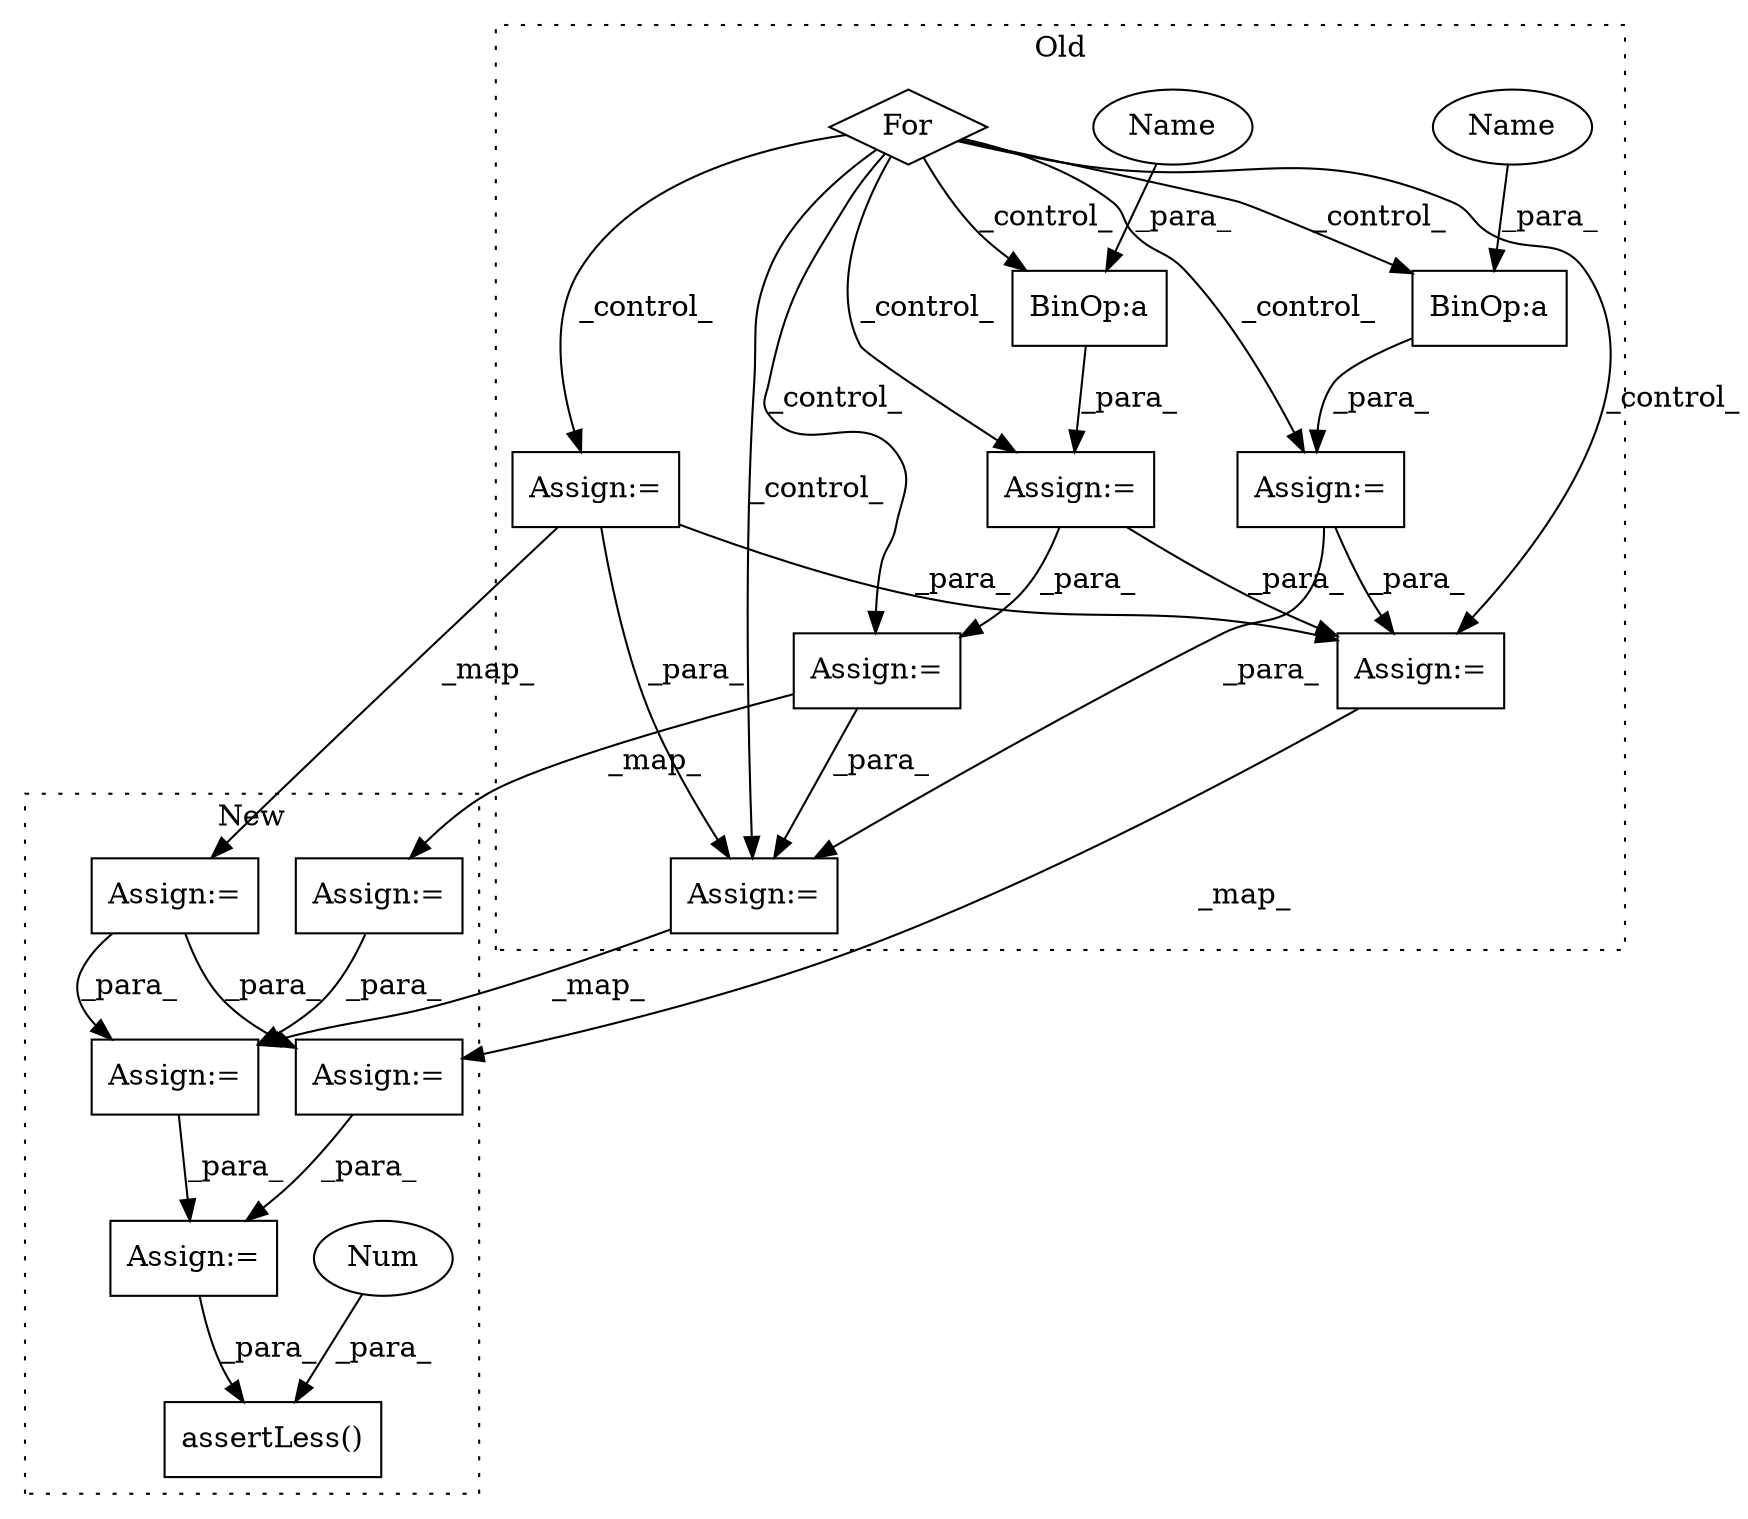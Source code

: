 digraph G {
subgraph cluster0 {
1 [label="For" a="107" s="5941,5966" l="4,14" shape="diamond"];
3 [label="BinOp:a" a="82" s="5996" l="1" shape="box"];
4 [label="BinOp:a" a="82" s="6009" l="1" shape="box"];
7 [label="Assign:=" a="68" s="6175" l="3" shape="box"];
9 [label="Assign:=" a="68" s="6121" l="3" shape="box"];
10 [label="Assign:=" a="68" s="6058" l="3" shape="box"];
13 [label="Assign:=" a="68" s="5992" l="3" shape="box"];
14 [label="Assign:=" a="68" s="6005" l="3" shape="box"];
16 [label="Assign:=" a="68" s="6312" l="3" shape="box"];
17 [label="Name" a="87" s="5997" l="5" shape="ellipse"];
18 [label="Name" a="87" s="6010" l="5" shape="ellipse"];
label = "Old";
style="dotted";
}
subgraph cluster1 {
2 [label="assertLess()" a="75" s="5368,5393" l="16,1" shape="box"];
5 [label="Num" a="76" s="5389" l="4" shape="ellipse"];
6 [label="Assign:=" a="68" s="5113" l="3" shape="box"];
8 [label="Assign:=" a="68" s="5063" l="3" shape="box"];
11 [label="Assign:=" a="68" s="5004" l="3" shape="box"];
12 [label="Assign:=" a="68" s="5306" l="3" shape="box"];
15 [label="Assign:=" a="68" s="5242" l="3" shape="box"];
label = "New";
style="dotted";
}
1 -> 4 [label="_control_"];
1 -> 16 [label="_control_"];
1 -> 3 [label="_control_"];
1 -> 13 [label="_control_"];
1 -> 10 [label="_control_"];
1 -> 7 [label="_control_"];
1 -> 9 [label="_control_"];
1 -> 14 [label="_control_"];
3 -> 13 [label="_para_"];
4 -> 14 [label="_para_"];
5 -> 2 [label="_para_"];
6 -> 12 [label="_para_"];
7 -> 6 [label="_map_"];
8 -> 15 [label="_para_"];
8 -> 6 [label="_para_"];
9 -> 7 [label="_para_"];
9 -> 16 [label="_para_"];
9 -> 8 [label="_map_"];
10 -> 16 [label="_para_"];
10 -> 11 [label="_map_"];
11 -> 15 [label="_para_"];
12 -> 2 [label="_para_"];
13 -> 7 [label="_para_"];
13 -> 10 [label="_para_"];
14 -> 16 [label="_para_"];
14 -> 7 [label="_para_"];
15 -> 12 [label="_para_"];
16 -> 15 [label="_map_"];
17 -> 3 [label="_para_"];
18 -> 4 [label="_para_"];
}